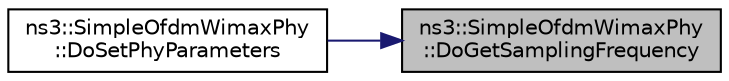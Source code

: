 digraph "ns3::SimpleOfdmWimaxPhy::DoGetSamplingFrequency"
{
 // LATEX_PDF_SIZE
  edge [fontname="Helvetica",fontsize="10",labelfontname="Helvetica",labelfontsize="10"];
  node [fontname="Helvetica",fontsize="10",shape=record];
  rankdir="RL";
  Node1 [label="ns3::SimpleOfdmWimaxPhy\l::DoGetSamplingFrequency",height=0.2,width=0.4,color="black", fillcolor="grey75", style="filled", fontcolor="black",tooltip="Get sampling frequency."];
  Node1 -> Node2 [dir="back",color="midnightblue",fontsize="10",style="solid",fontname="Helvetica"];
  Node2 [label="ns3::SimpleOfdmWimaxPhy\l::DoSetPhyParameters",height=0.2,width=0.4,color="black", fillcolor="white", style="filled",URL="$classns3_1_1_simple_ofdm_wimax_phy.html#a4040031e0195e01fe0117a3da514597e",tooltip="Set Phy parameters."];
}
